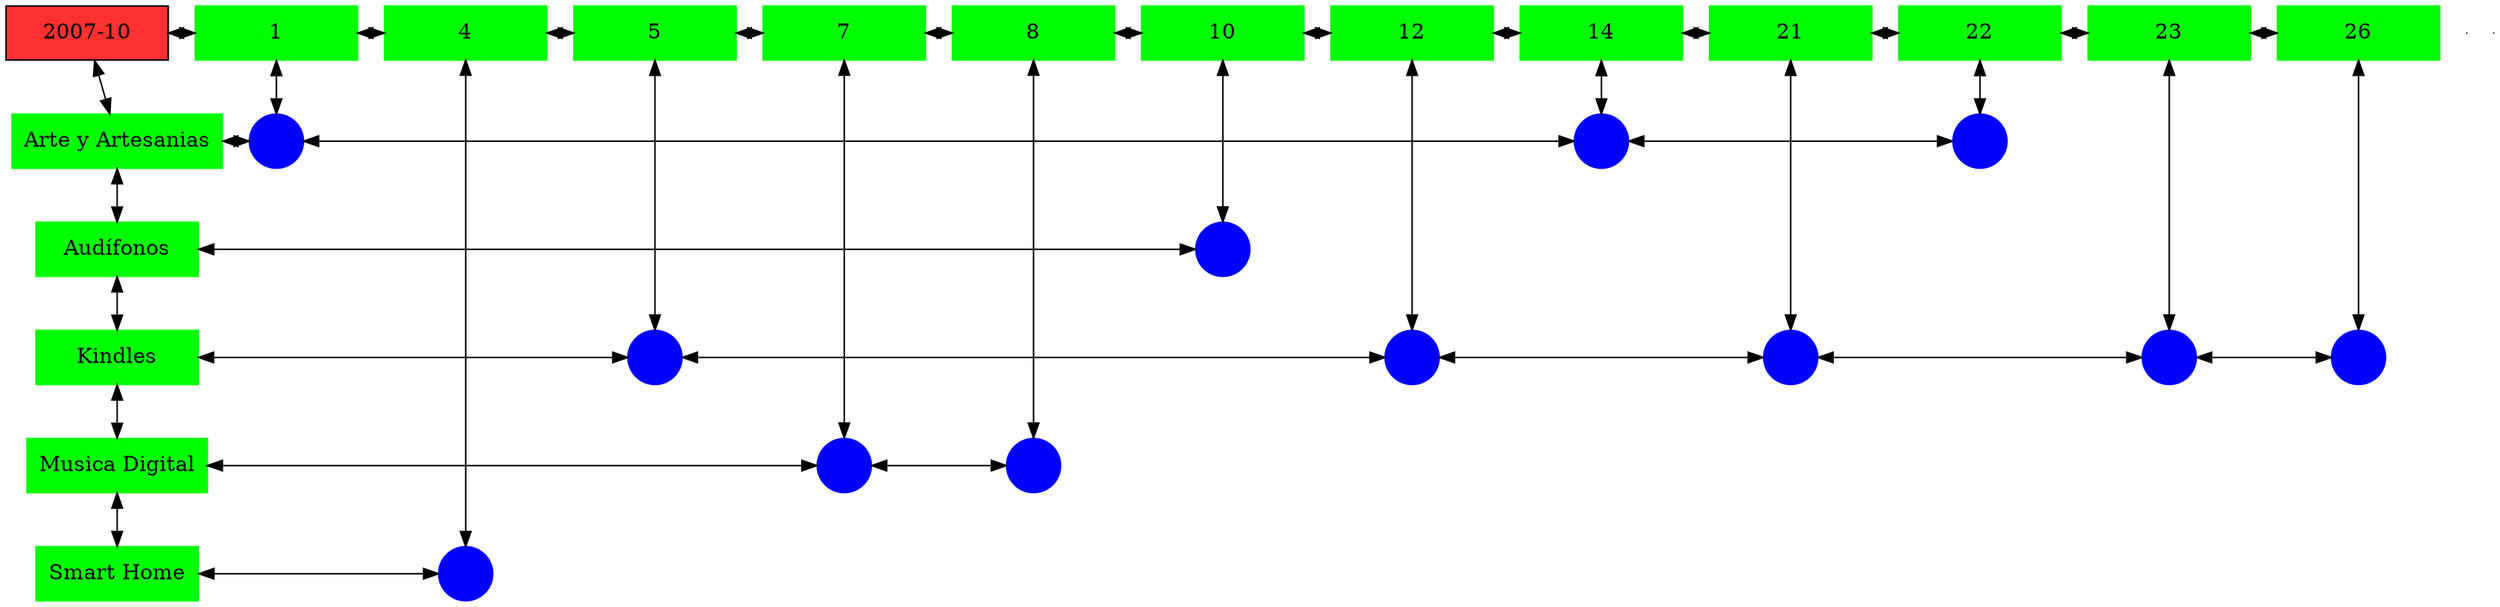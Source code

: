 digraph G{
node[shape="box"];
nodeMt[ label = "2007-10", width = 1.5, style = filled, fillcolor = firebrick1, group = 1 ];
e0[ shape = point, width = 0 ];
e1[ shape = point, width = 0 ];
node0xc002273a90[label="1",color=green,style =filled,width = 1.5 group=1];
nodeMt->node0xc002273a90[dir="both"];
{rank=same;nodeMt;node0xc002273a90;}
node0xc001e54050[label="4",color=green,style =filled,width = 1.5 group=4];
node0xc002273a90->node0xc001e54050[dir="both"];
{rank=same;node0xc002273a90;node0xc001e54050;}
node0xc0020be4b0[label="5",color=green,style =filled,width = 1.5 group=5];
node0xc001e54050->node0xc0020be4b0[dir="both"];
{rank=same;node0xc001e54050;node0xc0020be4b0;}
node0xc001ec1630[label="7",color=green,style =filled,width = 1.5 group=7];
node0xc0020be4b0->node0xc001ec1630[dir="both"];
{rank=same;node0xc0020be4b0;node0xc001ec1630;}
node0xc001ee5ae0[label="8",color=green,style =filled,width = 1.5 group=8];
node0xc001ec1630->node0xc001ee5ae0[dir="both"];
{rank=same;node0xc001ec1630;node0xc001ee5ae0;}
node0xc002216280[label="10",color=green,style =filled,width = 1.5 group=10];
node0xc001ee5ae0->node0xc002216280[dir="both"];
{rank=same;node0xc001ee5ae0;node0xc002216280;}
node0xc001f929b0[label="12",color=green,style =filled,width = 1.5 group=12];
node0xc002216280->node0xc001f929b0[dir="both"];
{rank=same;node0xc002216280;node0xc001f929b0;}
node0xc002149540[label="14",color=green,style =filled,width = 1.5 group=14];
node0xc001f929b0->node0xc002149540[dir="both"];
{rank=same;node0xc001f929b0;node0xc002149540;}
node0xc0022cde50[label="21",color=green,style =filled,width = 1.5 group=21];
node0xc002149540->node0xc0022cde50[dir="both"];
{rank=same;node0xc002149540;node0xc0022cde50;}
node0xc00218f950[label="22",color=green,style =filled,width = 1.5 group=22];
node0xc0022cde50->node0xc00218f950[dir="both"];
{rank=same;node0xc0022cde50;node0xc00218f950;}
node0xc0020b0370[label="23",color=green,style =filled,width = 1.5 group=23];
node0xc00218f950->node0xc0020b0370[dir="both"];
{rank=same;node0xc00218f950;node0xc0020b0370;}
node0xc00202ea00[label="26",color=green,style =filled,width = 1.5 group=26];
node0xc0020b0370->node0xc00202ea00[dir="both"];
{rank=same;node0xc0020b0370;node0xc00202ea00;}
node0xc0021494f0[label="Arte y Artesanias",color=green,style =filled width = 1.5 group=1];
node0xc002271a00[label="",color=blue,style =filled, width = 0.5 group=1 shape=circle];
node0xc0021494f0->node0xc002271a00[dir="both"];
{rank=same;node0xc0021494f0;node0xc002271a00;}
node0xc00213fd80[label="",color=blue,style =filled, width = 0.5 group=14 shape=circle];
node0xc002271a00->node0xc00213fd80[dir="both"];
{rank=same;node0xc00213fd80;node0xc002271a00;}
node0xc002198b80[label="",color=blue,style =filled, width = 0.5 group=22 shape=circle];
node0xc00213fd80->node0xc002198b80[dir="both"];
{rank=same;node0xc002198b80;node0xc00213fd80;}
node0xc002216230[label="Audífonos",color=green,style =filled width = 1.5 group=1];
node0xc002203980[label="",color=blue,style =filled, width = 0.5 group=10 shape=circle];
node0xc002216230->node0xc002203980[dir="both"];
{rank=same;node0xc002216230;node0xc002203980;}
node0xc001f92960[label="Kindles",color=green,style =filled width = 1.5 group=1];
node0xc0020bc800[label="",color=blue,style =filled, width = 0.5 group=5 shape=circle];
node0xc001f92960->node0xc0020bc800[dir="both"];
{rank=same;node0xc001f92960;node0xc0020bc800;}
node0xc001f89980[label="",color=blue,style =filled, width = 0.5 group=12 shape=circle];
node0xc0020bc800->node0xc001f89980[dir="both"];
{rank=same;node0xc001f89980;node0xc0020bc800;}
node0xc0022dc900[label="",color=blue,style =filled, width = 0.5 group=21 shape=circle];
node0xc001f89980->node0xc0022dc900[dir="both"];
{rank=same;node0xc0022dc900;node0xc001f89980;}
node0xc0020a7000[label="",color=blue,style =filled, width = 0.5 group=23 shape=circle];
node0xc0022dc900->node0xc0020a7000[dir="both"];
{rank=same;node0xc0020a7000;node0xc0022dc900;}
node0xc002027e00[label="",color=blue,style =filled, width = 0.5 group=26 shape=circle];
node0xc0020a7000->node0xc002027e00[dir="both"];
{rank=same;node0xc002027e00;node0xc0020a7000;}
node0xc001ec15e0[label="Musica Digital",color=green,style =filled width = 1.5 group=1];
node0xc002271c80[label="",color=blue,style =filled, width = 0.5 group=7 shape=circle];
node0xc001ec15e0->node0xc002271c80[dir="both"];
{rank=same;node0xc001ec15e0;node0xc002271c80;}
node0xc001ee3080[label="",color=blue,style =filled, width = 0.5 group=8 shape=circle];
node0xc002271c80->node0xc001ee3080[dir="both"];
{rank=same;node0xc001ee3080;node0xc002271c80;}
node0xc001e54000[label="Smart Home",color=green,style =filled width = 1.5 group=1];
node0xc0020ffe80[label="",color=blue,style =filled, width = 0.5 group=4 shape=circle];
node0xc001e54000->node0xc0020ffe80[dir="both"];
{rank=same;node0xc001e54000;node0xc0020ffe80;}
node0xc002273a90->node0xc002271a00[dir="both"];
node0xc001e54050->node0xc0020ffe80[dir="both"];
node0xc0020be4b0->node0xc0020bc800[dir="both"];
node0xc001ec1630->node0xc002271c80[dir="both"];
node0xc001ee5ae0->node0xc001ee3080[dir="both"];
node0xc002216280->node0xc002203980[dir="both"];
node0xc001f929b0->node0xc001f89980[dir="both"];
node0xc002149540->node0xc00213fd80[dir="both"];
node0xc0022cde50->node0xc0022dc900[dir="both"];
node0xc00218f950->node0xc002198b80[dir="both"];
node0xc0020b0370->node0xc0020a7000[dir="both"];
node0xc00202ea00->node0xc002027e00[dir="both"];
nodeMt->node0xc0021494f0[dir="both"];
node0xc0021494f0->node0xc002216230[dir="both"];
node0xc002216230->node0xc001f92960[dir="both"];
node0xc001f92960->node0xc001ec15e0[dir="both"];
node0xc001ec15e0->node0xc001e54000[dir="both"];
}
